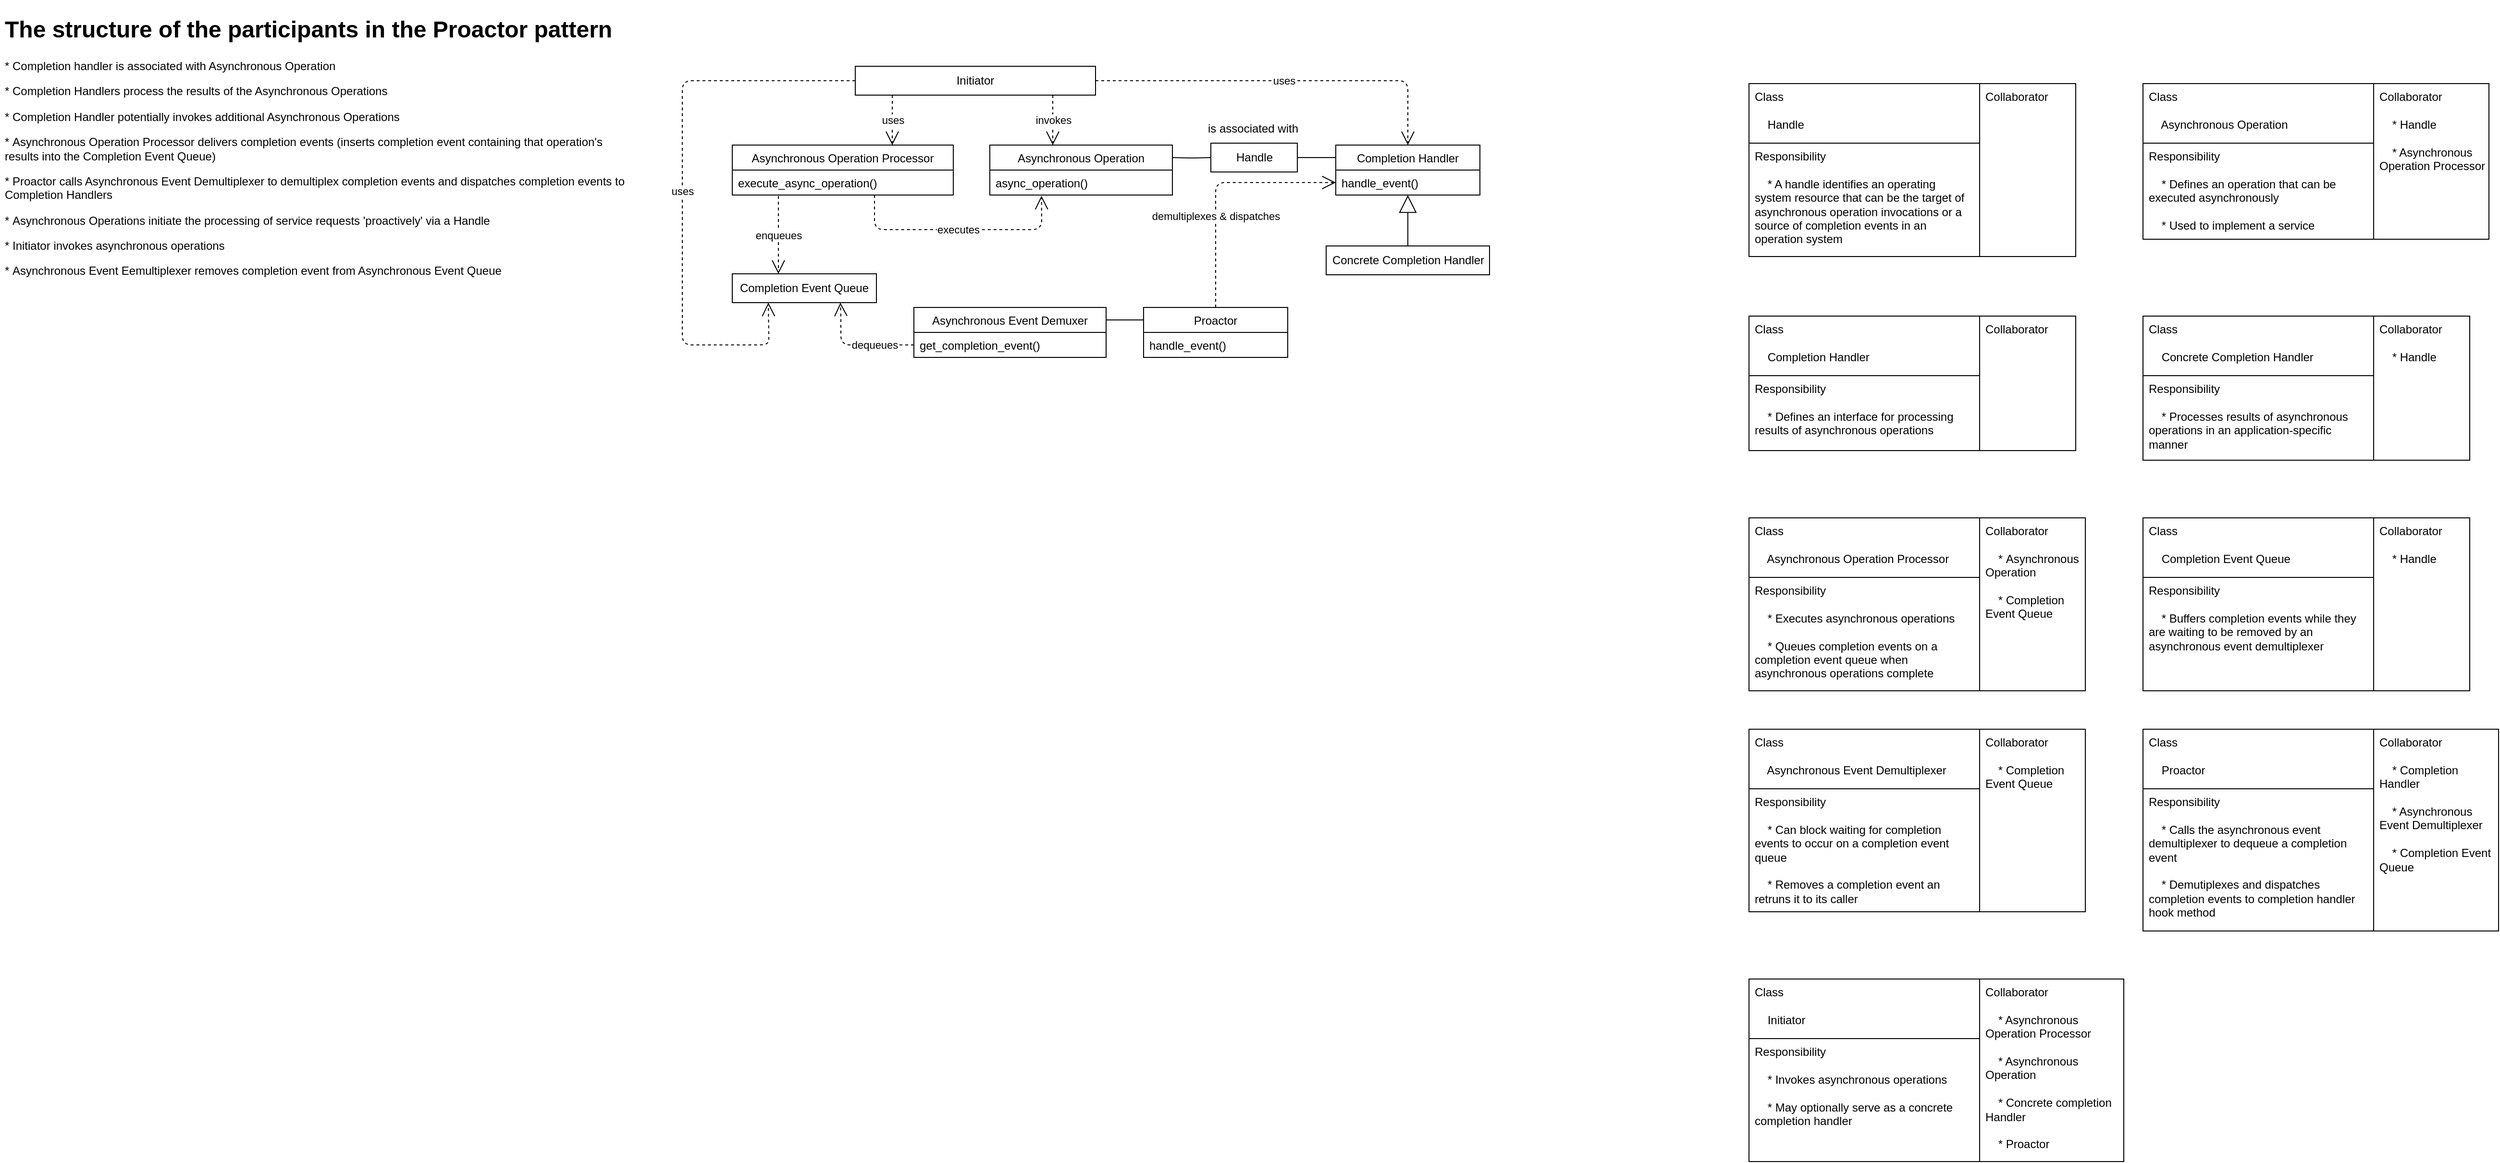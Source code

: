 <mxfile>
    <diagram id="3gRXEbeZebtQ5nvocdyO" name="Page-1">
        <mxGraphModel dx="2065" dy="1303" grid="1" gridSize="10" guides="1" tooltips="1" connect="1" arrows="1" fold="1" page="0" pageScale="1" pageWidth="827" pageHeight="1169" math="0" shadow="0">
            <root>
                <mxCell id="0"/>
                <mxCell id="1" parent="0"/>
                <mxCell id="2" value="Class&lt;br&gt;&lt;br&gt;&amp;nbsp; &amp;nbsp; Handle" style="html=1;align=left;verticalAlign=top;spacingLeft=4;spacingRight=4;" parent="1" vertex="1">
                    <mxGeometry x="1290" y="-212" width="240" height="62" as="geometry"/>
                </mxCell>
                <mxCell id="3" value="Responsibility&lt;br&gt;&lt;br&gt;&amp;nbsp; &amp;nbsp; * A handle identifies an operating&amp;nbsp;&lt;br&gt;system resource that can be the target of&amp;nbsp;&lt;br&gt;asynchronous operation invocations or a&amp;nbsp;&lt;br&gt;source of completion events in an&amp;nbsp;&lt;br&gt;operation system" style="html=1;align=left;verticalAlign=top;spacingLeft=4;spacingRight=4;" parent="1" vertex="1">
                    <mxGeometry x="1290" y="-150" width="240" height="118" as="geometry"/>
                </mxCell>
                <mxCell id="4" value="Collaborator" style="html=1;align=left;verticalAlign=top;spacingLeft=4;spacingRight=4;" parent="1" vertex="1">
                    <mxGeometry x="1530" y="-212" width="100" height="180" as="geometry"/>
                </mxCell>
                <mxCell id="5" value="Initiator" style="rounded=0;whiteSpace=wrap;html=1;" parent="1" vertex="1">
                    <mxGeometry x="360" y="-230" width="250" height="30" as="geometry"/>
                </mxCell>
                <mxCell id="14" value="Asynchronous Operation Processor" style="swimlane;fontStyle=0;childLayout=stackLayout;horizontal=1;startSize=26;fillColor=none;horizontalStack=0;resizeParent=1;resizeParentMax=0;resizeLast=0;collapsible=1;marginBottom=0;" parent="1" vertex="1">
                    <mxGeometry x="232" y="-148" width="230" height="52" as="geometry">
                        <mxRectangle x="90" y="200" width="70" height="26" as="alternateBounds"/>
                    </mxGeometry>
                </mxCell>
                <mxCell id="15" value="execute_async_operation()" style="text;strokeColor=none;fillColor=none;align=left;verticalAlign=top;spacingLeft=4;spacingRight=4;overflow=hidden;rotatable=0;points=[[0,0.5],[1,0.5]];portConstraint=eastwest;" parent="14" vertex="1">
                    <mxGeometry y="26" width="230" height="26" as="geometry"/>
                </mxCell>
                <mxCell id="18" value="Asynchronous Operation" style="swimlane;fontStyle=0;childLayout=stackLayout;horizontal=1;startSize=26;fillColor=none;horizontalStack=0;resizeParent=1;resizeParentMax=0;resizeLast=0;collapsible=1;marginBottom=0;" parent="1" vertex="1">
                    <mxGeometry x="500" y="-148" width="190" height="52" as="geometry">
                        <mxRectangle x="90" y="200" width="70" height="26" as="alternateBounds"/>
                    </mxGeometry>
                </mxCell>
                <mxCell id="19" value="async_operation()" style="text;strokeColor=none;fillColor=none;align=left;verticalAlign=top;spacingLeft=4;spacingRight=4;overflow=hidden;rotatable=0;points=[[0,0.5],[1,0.5]];portConstraint=eastwest;" parent="18" vertex="1">
                    <mxGeometry y="26" width="190" height="26" as="geometry"/>
                </mxCell>
                <mxCell id="21" value="uses" style="endArrow=open;endSize=12;dashed=1;html=1;exitX=0.25;exitY=1;exitDx=0;exitDy=0;entryX=0.75;entryY=0;entryDx=0;entryDy=0;" parent="1" edge="1">
                    <mxGeometry width="160" relative="1" as="geometry">
                        <mxPoint x="398.5" y="-200" as="sourcePoint"/>
                        <mxPoint x="398.5" y="-148" as="targetPoint"/>
                    </mxGeometry>
                </mxCell>
                <mxCell id="23" value="invokes" style="endArrow=open;endSize=12;dashed=1;html=1;exitX=0.25;exitY=1;exitDx=0;exitDy=0;entryX=0.75;entryY=0;entryDx=0;entryDy=0;" parent="1" edge="1">
                    <mxGeometry width="160" relative="1" as="geometry">
                        <mxPoint x="565.5" y="-200" as="sourcePoint"/>
                        <mxPoint x="565.5" y="-148" as="targetPoint"/>
                    </mxGeometry>
                </mxCell>
                <mxCell id="24" value="executes" style="endArrow=open;endSize=12;dashed=1;html=1;entryX=0.283;entryY=1.031;entryDx=0;entryDy=0;entryPerimeter=0;" parent="1" target="19" edge="1">
                    <mxGeometry width="160" relative="1" as="geometry">
                        <mxPoint x="380" y="-96" as="sourcePoint"/>
                        <mxPoint x="380" y="-6" as="targetPoint"/>
                        <Array as="points">
                            <mxPoint x="380" y="-60"/>
                            <mxPoint x="554" y="-60"/>
                        </Array>
                    </mxGeometry>
                </mxCell>
                <mxCell id="25" value="Completion Event Queue" style="rounded=0;whiteSpace=wrap;html=1;" parent="1" vertex="1">
                    <mxGeometry x="232" y="-14" width="150" height="30" as="geometry"/>
                </mxCell>
                <mxCell id="26" value="enqueues" style="endArrow=open;endSize=12;dashed=1;html=1;" parent="1" edge="1">
                    <mxGeometry width="160" relative="1" as="geometry">
                        <mxPoint x="280" y="-95" as="sourcePoint"/>
                        <mxPoint x="280" y="-14" as="targetPoint"/>
                    </mxGeometry>
                </mxCell>
                <mxCell id="27" value="uses" style="endArrow=open;endSize=12;dashed=1;html=1;exitX=0;exitY=0.5;exitDx=0;exitDy=0;entryX=0.25;entryY=1;entryDx=0;entryDy=0;" parent="1" source="5" target="25" edge="1">
                    <mxGeometry width="160" relative="1" as="geometry">
                        <mxPoint x="150" y="-270" as="sourcePoint"/>
                        <mxPoint x="150" y="-180" as="targetPoint"/>
                        <Array as="points">
                            <mxPoint x="180" y="-215"/>
                            <mxPoint x="180" y="60"/>
                            <mxPoint x="270" y="60"/>
                            <mxPoint x="270" y="50"/>
                        </Array>
                    </mxGeometry>
                </mxCell>
                <mxCell id="28" value="Asynchronous Event Demuxer" style="swimlane;fontStyle=0;childLayout=stackLayout;horizontal=1;startSize=26;fillColor=none;horizontalStack=0;resizeParent=1;resizeParentMax=0;resizeLast=0;collapsible=1;marginBottom=0;" parent="1" vertex="1">
                    <mxGeometry x="421" y="21" width="200" height="52" as="geometry">
                        <mxRectangle x="90" y="200" width="70" height="26" as="alternateBounds"/>
                    </mxGeometry>
                </mxCell>
                <mxCell id="29" value="get_completion_event()" style="text;strokeColor=none;fillColor=none;align=left;verticalAlign=top;spacingLeft=4;spacingRight=4;overflow=hidden;rotatable=0;points=[[0,0.5],[1,0.5]];portConstraint=eastwest;" parent="28" vertex="1">
                    <mxGeometry y="26" width="200" height="26" as="geometry"/>
                </mxCell>
                <mxCell id="30" value="dequeues" style="endArrow=open;endSize=12;dashed=1;html=1;exitX=0;exitY=0.5;exitDx=0;exitDy=0;entryX=0.75;entryY=1;entryDx=0;entryDy=0;" parent="1" source="29" target="25" edge="1">
                    <mxGeometry x="-0.317" width="160" relative="1" as="geometry">
                        <mxPoint x="380" y="30" as="sourcePoint"/>
                        <mxPoint x="380" y="120" as="targetPoint"/>
                        <Array as="points">
                            <mxPoint x="345" y="60"/>
                            <mxPoint x="345" y="40"/>
                            <mxPoint x="345" y="30"/>
                        </Array>
                        <mxPoint as="offset"/>
                    </mxGeometry>
                </mxCell>
                <mxCell id="31" value="Handle" style="html=1;" parent="1" vertex="1">
                    <mxGeometry x="730" y="-150" width="90" height="30" as="geometry"/>
                </mxCell>
                <mxCell id="34" value="" style="endArrow=none;html=1;edgeStyle=orthogonalEdgeStyle;entryX=0;entryY=0.5;entryDx=0;entryDy=0;" parent="1" target="31" edge="1">
                    <mxGeometry relative="1" as="geometry">
                        <mxPoint x="690" y="-135" as="sourcePoint"/>
                        <mxPoint x="580" y="-20" as="targetPoint"/>
                    </mxGeometry>
                </mxCell>
                <mxCell id="39" value="Completion Handler" style="swimlane;fontStyle=0;childLayout=stackLayout;horizontal=1;startSize=26;fillColor=none;horizontalStack=0;resizeParent=1;resizeParentMax=0;resizeLast=0;collapsible=1;marginBottom=0;" parent="1" vertex="1">
                    <mxGeometry x="860" y="-148" width="150" height="52" as="geometry">
                        <mxRectangle x="90" y="200" width="70" height="26" as="alternateBounds"/>
                    </mxGeometry>
                </mxCell>
                <mxCell id="40" value="handle_event()" style="text;strokeColor=none;fillColor=none;align=left;verticalAlign=top;spacingLeft=4;spacingRight=4;overflow=hidden;rotatable=0;points=[[0,0.5],[1,0.5]];portConstraint=eastwest;" parent="39" vertex="1">
                    <mxGeometry y="26" width="150" height="26" as="geometry"/>
                </mxCell>
                <mxCell id="41" value="" style="endArrow=none;html=1;edgeStyle=orthogonalEdgeStyle;entryX=0;entryY=0.25;entryDx=0;entryDy=0;exitX=1;exitY=0.5;exitDx=0;exitDy=0;" parent="1" source="31" target="39" edge="1">
                    <mxGeometry relative="1" as="geometry">
                        <mxPoint x="830" y="-135" as="sourcePoint"/>
                        <mxPoint x="750" y="-125" as="targetPoint"/>
                    </mxGeometry>
                </mxCell>
                <mxCell id="42" value="Concrete Completion Handler" style="html=1;" parent="1" vertex="1">
                    <mxGeometry x="850" y="-43" width="170" height="30" as="geometry"/>
                </mxCell>
                <mxCell id="43" value="Proactor" style="swimlane;fontStyle=0;childLayout=stackLayout;horizontal=1;startSize=26;fillColor=none;horizontalStack=0;resizeParent=1;resizeParentMax=0;resizeLast=0;collapsible=1;marginBottom=0;" parent="1" vertex="1">
                    <mxGeometry x="660" y="21" width="150" height="52" as="geometry">
                        <mxRectangle x="90" y="200" width="70" height="26" as="alternateBounds"/>
                    </mxGeometry>
                </mxCell>
                <mxCell id="44" value="handle_event()" style="text;strokeColor=none;fillColor=none;align=left;verticalAlign=top;spacingLeft=4;spacingRight=4;overflow=hidden;rotatable=0;points=[[0,0.5],[1,0.5]];portConstraint=eastwest;" parent="43" vertex="1">
                    <mxGeometry y="26" width="150" height="26" as="geometry"/>
                </mxCell>
                <mxCell id="45" value="" style="endArrow=none;html=1;edgeStyle=orthogonalEdgeStyle;exitX=1;exitY=0.25;exitDx=0;exitDy=0;" parent="1" source="28" edge="1">
                    <mxGeometry relative="1" as="geometry">
                        <mxPoint x="700" y="-125" as="sourcePoint"/>
                        <mxPoint x="660" y="34" as="targetPoint"/>
                    </mxGeometry>
                </mxCell>
                <mxCell id="47" value="is associated with" style="text;html=1;strokeColor=none;fillColor=none;align=center;verticalAlign=middle;whiteSpace=wrap;rounded=0;" parent="1" vertex="1">
                    <mxGeometry x="721" y="-175" width="106" height="20" as="geometry"/>
                </mxCell>
                <mxCell id="48" value="demultiplexes &amp;amp; dispatches" style="endArrow=open;endSize=12;dashed=1;html=1;entryX=0;entryY=0.5;entryDx=0;entryDy=0;exitX=0.5;exitY=0;exitDx=0;exitDy=0;" parent="1" source="43" target="40" edge="1">
                    <mxGeometry x="-0.253" width="160" relative="1" as="geometry">
                        <mxPoint x="734.5" y="-80" as="sourcePoint"/>
                        <mxPoint x="860" y="-123" as="targetPoint"/>
                        <Array as="points">
                            <mxPoint x="735" y="-109"/>
                        </Array>
                        <mxPoint as="offset"/>
                    </mxGeometry>
                </mxCell>
                <mxCell id="50" value="" style="endArrow=block;endSize=16;endFill=0;html=1;exitX=0.5;exitY=0;exitDx=0;exitDy=0;" parent="1" source="42" target="40" edge="1">
                    <mxGeometry x="-0.358" y="-45" width="160" relative="1" as="geometry">
                        <mxPoint x="920" y="60" as="sourcePoint"/>
                        <mxPoint x="1080" y="60" as="targetPoint"/>
                        <mxPoint as="offset"/>
                    </mxGeometry>
                </mxCell>
                <mxCell id="51" value="uses" style="endArrow=open;endSize=12;dashed=1;html=1;exitX=1;exitY=0.5;exitDx=0;exitDy=0;entryX=0.5;entryY=0;entryDx=0;entryDy=0;" parent="1" source="5" target="39" edge="1">
                    <mxGeometry width="160" relative="1" as="geometry">
                        <mxPoint x="150" y="-270" as="sourcePoint"/>
                        <mxPoint x="150" y="-180" as="targetPoint"/>
                        <Array as="points">
                            <mxPoint x="935" y="-215"/>
                        </Array>
                    </mxGeometry>
                </mxCell>
                <mxCell id="52" value="Class&lt;br&gt;&lt;br&gt;&amp;nbsp; &amp;nbsp; Asynchronous Operation" style="html=1;align=left;verticalAlign=top;spacingLeft=4;spacingRight=4;" parent="1" vertex="1">
                    <mxGeometry x="1700" y="-212" width="240" height="62" as="geometry"/>
                </mxCell>
                <mxCell id="53" value="Responsibility&lt;br&gt;&lt;br&gt;&amp;nbsp; &amp;nbsp; * Defines an operation that can be&amp;nbsp;&lt;br&gt;executed asynchronously&lt;br&gt;&lt;br&gt;&amp;nbsp; &amp;nbsp; * Used to implement a service" style="html=1;align=left;verticalAlign=top;spacingLeft=4;spacingRight=4;" parent="1" vertex="1">
                    <mxGeometry x="1700" y="-150" width="240" height="100" as="geometry"/>
                </mxCell>
                <mxCell id="54" value="Collaborator&lt;br&gt;&lt;br&gt;&amp;nbsp; &amp;nbsp; * Handle&lt;br&gt;&lt;br&gt;&amp;nbsp; &amp;nbsp; * Asynchronous&amp;nbsp;&lt;br&gt;Operation Processor" style="html=1;align=left;verticalAlign=top;spacingLeft=4;spacingRight=4;" parent="1" vertex="1">
                    <mxGeometry x="1940" y="-212" width="120" height="162" as="geometry"/>
                </mxCell>
                <mxCell id="55" value="Class&lt;br&gt;&lt;br&gt;&amp;nbsp; &amp;nbsp; Completion Handler" style="html=1;align=left;verticalAlign=top;spacingLeft=4;spacingRight=4;" parent="1" vertex="1">
                    <mxGeometry x="1290" y="30" width="240" height="62" as="geometry"/>
                </mxCell>
                <mxCell id="56" value="Responsibility&lt;br&gt;&lt;br&gt;&amp;nbsp; &amp;nbsp; * Defines an interface for processing&amp;nbsp;&lt;br&gt;results of asynchronous operations" style="html=1;align=left;verticalAlign=top;spacingLeft=4;spacingRight=4;" parent="1" vertex="1">
                    <mxGeometry x="1290" y="92" width="240" height="78" as="geometry"/>
                </mxCell>
                <mxCell id="57" value="Collaborator" style="html=1;align=left;verticalAlign=top;spacingLeft=4;spacingRight=4;" parent="1" vertex="1">
                    <mxGeometry x="1530" y="30" width="100" height="140" as="geometry"/>
                </mxCell>
                <mxCell id="58" value="Class&lt;br&gt;&lt;br&gt;&amp;nbsp; &amp;nbsp; Concrete Completion Handler" style="html=1;align=left;verticalAlign=top;spacingLeft=4;spacingRight=4;" parent="1" vertex="1">
                    <mxGeometry x="1700" y="30" width="240" height="62" as="geometry"/>
                </mxCell>
                <mxCell id="59" value="Responsibility&lt;br&gt;&lt;br&gt;&amp;nbsp; &amp;nbsp; * Processes results of asynchronous&amp;nbsp;&lt;br&gt;operations in an application-specific &lt;br&gt;manner" style="html=1;align=left;verticalAlign=top;spacingLeft=4;spacingRight=4;" parent="1" vertex="1">
                    <mxGeometry x="1700" y="92" width="240" height="88" as="geometry"/>
                </mxCell>
                <mxCell id="60" value="Collaborator&lt;br&gt;&lt;br&gt;&amp;nbsp; &amp;nbsp; * Handle" style="html=1;align=left;verticalAlign=top;spacingLeft=4;spacingRight=4;" parent="1" vertex="1">
                    <mxGeometry x="1940" y="30" width="100" height="150" as="geometry"/>
                </mxCell>
                <mxCell id="61" value="Class&lt;br&gt;&lt;br&gt;&amp;nbsp; &amp;nbsp; Asynchronous Operation Processor" style="html=1;align=left;verticalAlign=top;spacingLeft=4;spacingRight=4;" parent="1" vertex="1">
                    <mxGeometry x="1290" y="240" width="240" height="62" as="geometry"/>
                </mxCell>
                <mxCell id="62" value="Responsibility&lt;br&gt;&lt;br&gt;&amp;nbsp; &amp;nbsp; *&amp;nbsp;Executes asynchronous operations&lt;br&gt;&lt;br&gt;&amp;nbsp; &amp;nbsp; * Queues completion events on a&lt;br&gt;completion event queue when&lt;br&gt;asynchronous operations complete" style="html=1;align=left;verticalAlign=top;spacingLeft=4;spacingRight=4;" parent="1" vertex="1">
                    <mxGeometry x="1290" y="302" width="240" height="118" as="geometry"/>
                </mxCell>
                <mxCell id="63" value="Collaborator&lt;br&gt;&lt;br&gt;&amp;nbsp; &amp;nbsp; *&amp;nbsp;Asynchronous&lt;br&gt;Operation&lt;br&gt;&lt;br&gt;&amp;nbsp; &amp;nbsp; * Completion&lt;br&gt;Event Queue" style="html=1;align=left;verticalAlign=top;spacingLeft=4;spacingRight=4;" parent="1" vertex="1">
                    <mxGeometry x="1530" y="240" width="110" height="180" as="geometry"/>
                </mxCell>
                <mxCell id="64" value="&lt;h1&gt;The structure of the participants in the Proactor pattern&lt;/h1&gt;&lt;p&gt;* Completion handler is associated with Asynchronous Operation&lt;/p&gt;&lt;p&gt;&lt;span&gt;* Completion Handlers process the results of the Asynchronous Operations&lt;/span&gt;&lt;br&gt;&lt;/p&gt;&lt;p&gt;*&amp;nbsp;Completion Handler potentially invokes additional Asynchronous Operations&lt;br&gt;&lt;/p&gt;&lt;p&gt;*&amp;nbsp;Asynchronous Operation Processor&amp;nbsp;delivers&amp;nbsp;completion events (inserts completion event containing that operation's results into the Completion Event Queue)&lt;/p&gt;&lt;p&gt;* Proactor calls Asynchronous Event Demultiplexer to demultiplex completion events and dispatches completion events to Completion Handlers&lt;/p&gt;&lt;p&gt;&lt;span&gt;*&amp;nbsp;Asynchronous Operations initiate the processing of service requests 'proactively' via a Handle&lt;/span&gt;&lt;br&gt;&lt;/p&gt;&lt;p&gt;*&amp;nbsp;Initiator invokes asynchronous operations&lt;/p&gt;&lt;p&gt;*&amp;nbsp;Asynchronous Event Eemultiplexer removes completion event from Asynchronous Event Queue&lt;/p&gt;&lt;p&gt;&lt;br&gt;&lt;/p&gt;&lt;p&gt;&lt;br&gt;&lt;/p&gt;" style="text;html=1;strokeColor=none;fillColor=none;spacing=5;spacingTop=-20;whiteSpace=wrap;overflow=hidden;rounded=0;" parent="1" vertex="1">
                    <mxGeometry x="-530" y="-288.5" width="660" height="395" as="geometry"/>
                </mxCell>
                <mxCell id="65" value="Class&lt;br&gt;&lt;br&gt;&amp;nbsp; &amp;nbsp; Completion Event Queue" style="html=1;align=left;verticalAlign=top;spacingLeft=4;spacingRight=4;" parent="1" vertex="1">
                    <mxGeometry x="1700" y="240" width="240" height="62" as="geometry"/>
                </mxCell>
                <mxCell id="66" value="Responsibility&lt;br&gt;&lt;br&gt;&amp;nbsp; &amp;nbsp; * Buffers completion events while they&lt;br&gt;are waiting to be removed by an&lt;br&gt;asynchronous event demultiplexer" style="html=1;align=left;verticalAlign=top;spacingLeft=4;spacingRight=4;" parent="1" vertex="1">
                    <mxGeometry x="1700" y="302" width="240" height="118" as="geometry"/>
                </mxCell>
                <mxCell id="67" value="Collaborator&lt;br&gt;&lt;br&gt;&amp;nbsp; &amp;nbsp; * Handle" style="html=1;align=left;verticalAlign=top;spacingLeft=4;spacingRight=4;" parent="1" vertex="1">
                    <mxGeometry x="1940" y="240" width="100" height="180" as="geometry"/>
                </mxCell>
                <mxCell id="68" value="Class&lt;br&gt;&lt;br&gt;&amp;nbsp; &amp;nbsp; Asynchronous Event Demultiplexer" style="html=1;align=left;verticalAlign=top;spacingLeft=4;spacingRight=4;" parent="1" vertex="1">
                    <mxGeometry x="1290" y="460" width="240" height="62" as="geometry"/>
                </mxCell>
                <mxCell id="69" value="Responsibility&lt;br&gt;&lt;br&gt;&amp;nbsp; &amp;nbsp; * Can block waiting for completion&lt;br&gt;events to occur on a completion event&lt;br&gt;queue&lt;br&gt;&lt;br&gt;&amp;nbsp; &amp;nbsp; * Removes a completion event an&lt;br&gt;retruns it to its caller" style="html=1;align=left;verticalAlign=top;spacingLeft=4;spacingRight=4;" parent="1" vertex="1">
                    <mxGeometry x="1290" y="522" width="240" height="128" as="geometry"/>
                </mxCell>
                <mxCell id="70" value="Collaborator&lt;br&gt;&lt;br&gt;&amp;nbsp; &amp;nbsp; * Completion&lt;br&gt;Event Queue" style="html=1;align=left;verticalAlign=top;spacingLeft=4;spacingRight=4;" parent="1" vertex="1">
                    <mxGeometry x="1530" y="460" width="110" height="190" as="geometry"/>
                </mxCell>
                <mxCell id="71" value="Class&lt;br&gt;&lt;br&gt;&amp;nbsp; &amp;nbsp; Proactor" style="html=1;align=left;verticalAlign=top;spacingLeft=4;spacingRight=4;" parent="1" vertex="1">
                    <mxGeometry x="1700" y="460" width="240" height="62" as="geometry"/>
                </mxCell>
                <mxCell id="72" value="Responsibility&lt;br&gt;&lt;br&gt;&amp;nbsp; &amp;nbsp; * Calls the asynchronous event&lt;br&gt;demultiplexer to dequeue a completion&lt;br&gt;event&lt;br&gt;&lt;br&gt;&amp;nbsp; &amp;nbsp; * Demutiplexes and dispatches&lt;br&gt;completion events to completion handler&lt;br&gt;hook method" style="html=1;align=left;verticalAlign=top;spacingLeft=4;spacingRight=4;" parent="1" vertex="1">
                    <mxGeometry x="1700" y="522" width="240" height="148" as="geometry"/>
                </mxCell>
                <mxCell id="73" value="Collaborator&lt;br&gt;&lt;br&gt;&amp;nbsp; &amp;nbsp; * Completion&lt;br&gt;Handler&lt;br&gt;&lt;br&gt;&amp;nbsp; &amp;nbsp; * Asynchronous&lt;br&gt;Event Demultiplexer&lt;br&gt;&lt;br&gt;&amp;nbsp; &amp;nbsp; * Completion Event&lt;br&gt;Queue" style="html=1;align=left;verticalAlign=top;spacingLeft=4;spacingRight=4;" parent="1" vertex="1">
                    <mxGeometry x="1940" y="460" width="130" height="210" as="geometry"/>
                </mxCell>
                <mxCell id="74" value="Class&lt;br&gt;&lt;br&gt;&amp;nbsp; &amp;nbsp; Initiator" style="html=1;align=left;verticalAlign=top;spacingLeft=4;spacingRight=4;" vertex="1" parent="1">
                    <mxGeometry x="1290" y="720" width="240" height="62" as="geometry"/>
                </mxCell>
                <mxCell id="75" value="Responsibility&lt;br&gt;&lt;br&gt;&amp;nbsp; &amp;nbsp; * Invokes asynchronous operations&lt;br&gt;&lt;br&gt;&amp;nbsp; &amp;nbsp; * May optionally serve as a concrete&lt;br&gt;completion handler" style="html=1;align=left;verticalAlign=top;spacingLeft=4;spacingRight=4;" vertex="1" parent="1">
                    <mxGeometry x="1290" y="782" width="240" height="128" as="geometry"/>
                </mxCell>
                <mxCell id="76" value="Collaborator&lt;br&gt;&lt;br&gt;&amp;nbsp; &amp;nbsp; * Asynchronous&lt;br&gt;Operation Processor&lt;br&gt;&lt;br&gt;&amp;nbsp; &amp;nbsp; * Asynchronous&lt;br&gt;Operation&lt;br&gt;&lt;br&gt;&amp;nbsp; &amp;nbsp; * Concrete completion&lt;br&gt;Handler&lt;br&gt;&lt;br&gt;&amp;nbsp; &amp;nbsp; * Proactor" style="html=1;align=left;verticalAlign=top;spacingLeft=4;spacingRight=4;" vertex="1" parent="1">
                    <mxGeometry x="1530" y="720" width="150" height="190" as="geometry"/>
                </mxCell>
            </root>
        </mxGraphModel>
    </diagram>
</mxfile>